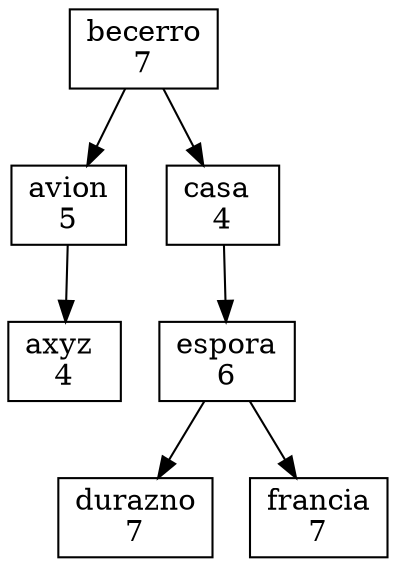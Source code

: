 digraph grafica{
rankdir=TB;node [shape = record, style=filled, fillcolor=white];
nodo1[ label ="becerro\l7"];
nodo2[ label ="avion\l5"];
nodo4 [ label ="axyz\l4"];
nodo2->nodo4
nodo1->nodo2
nodo3[ label ="casa\l4"];
nodo5[ label ="espora\l6"];
nodo7 [ label ="durazno\l7"];
nodo5->nodo7
nodo6 [ label ="francia\l7"];
nodo5->nodo6
nodo3->nodo5
nodo1->nodo3
}